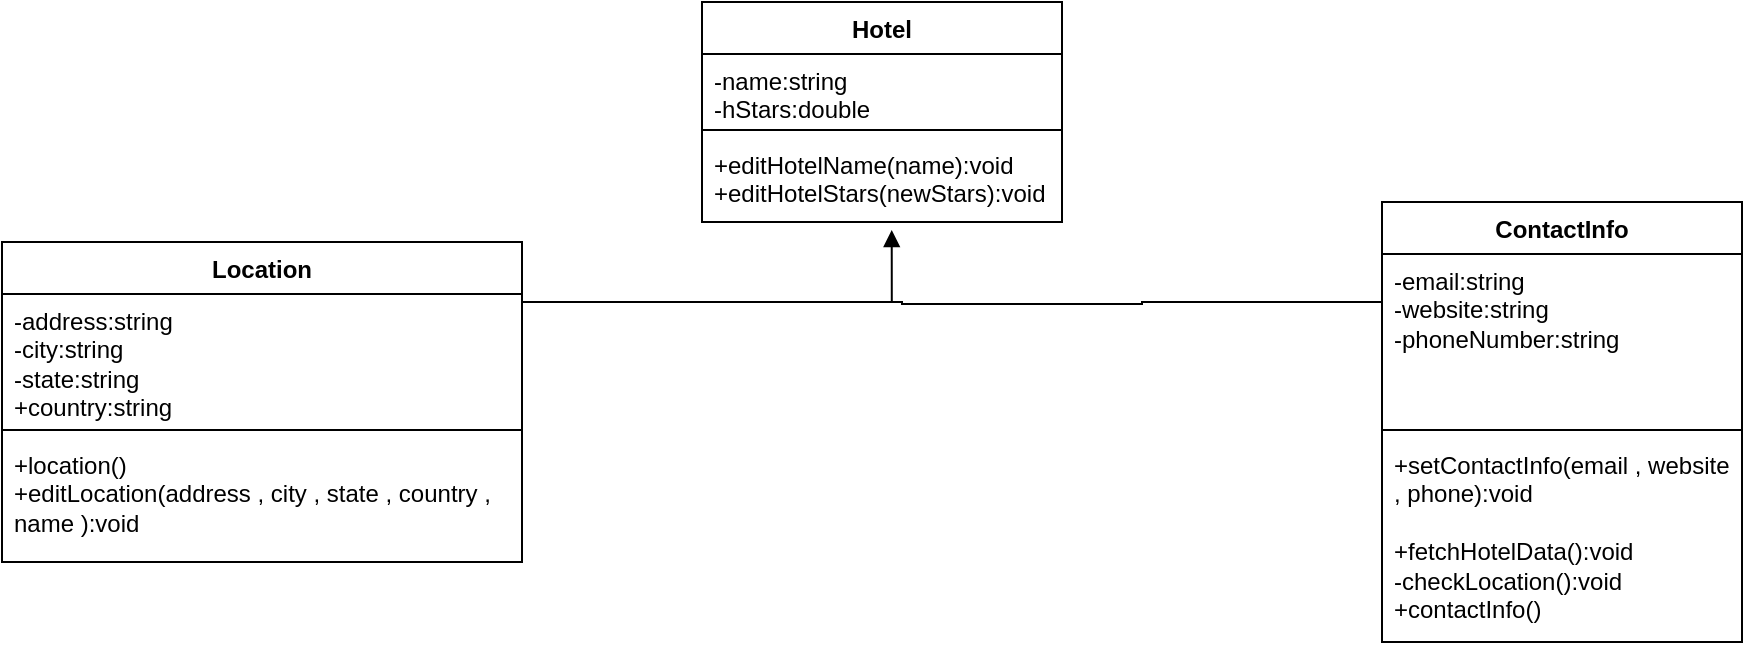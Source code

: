<mxfile version="24.7.17">
  <diagram id="C5RBs43oDa-KdzZeNtuy" name="Page-1">
    <mxGraphModel dx="1647" dy="431" grid="1" gridSize="10" guides="1" tooltips="1" connect="1" arrows="1" fold="1" page="1" pageScale="1" pageWidth="827" pageHeight="1169" math="0" shadow="0">
      <root>
        <mxCell id="WIyWlLk6GJQsqaUBKTNV-0" />
        <mxCell id="WIyWlLk6GJQsqaUBKTNV-1" parent="WIyWlLk6GJQsqaUBKTNV-0" />
        <mxCell id="yHrM_yajXBEPBqZugzBF-0" value="Hotel" style="swimlane;fontStyle=1;align=center;verticalAlign=top;childLayout=stackLayout;horizontal=1;startSize=26;horizontalStack=0;resizeParent=1;resizeParentMax=0;resizeLast=0;collapsible=1;marginBottom=0;whiteSpace=wrap;html=1;" parent="WIyWlLk6GJQsqaUBKTNV-1" vertex="1">
          <mxGeometry x="290" y="40" width="180" height="110" as="geometry" />
        </mxCell>
        <mxCell id="yHrM_yajXBEPBqZugzBF-1" value="-name:string&lt;div&gt;-hStars:double&lt;/div&gt;&lt;div&gt;&lt;div&gt;&lt;br&gt;&lt;/div&gt;&lt;/div&gt;" style="text;strokeColor=none;fillColor=none;align=left;verticalAlign=top;spacingLeft=4;spacingRight=4;overflow=hidden;rotatable=0;points=[[0,0.5],[1,0.5]];portConstraint=eastwest;whiteSpace=wrap;html=1;" parent="yHrM_yajXBEPBqZugzBF-0" vertex="1">
          <mxGeometry y="26" width="180" height="34" as="geometry" />
        </mxCell>
        <mxCell id="yHrM_yajXBEPBqZugzBF-2" value="" style="line;strokeWidth=1;fillColor=none;align=left;verticalAlign=middle;spacingTop=-1;spacingLeft=3;spacingRight=3;rotatable=0;labelPosition=right;points=[];portConstraint=eastwest;strokeColor=inherit;" parent="yHrM_yajXBEPBqZugzBF-0" vertex="1">
          <mxGeometry y="60" width="180" height="8" as="geometry" />
        </mxCell>
        <mxCell id="yHrM_yajXBEPBqZugzBF-3" value="+editHotelName(name):void&lt;div&gt;+editHotelStars(newStars):void&lt;/div&gt;" style="text;strokeColor=none;fillColor=none;align=left;verticalAlign=top;spacingLeft=4;spacingRight=4;overflow=hidden;rotatable=0;points=[[0,0.5],[1,0.5]];portConstraint=eastwest;whiteSpace=wrap;html=1;" parent="yHrM_yajXBEPBqZugzBF-0" vertex="1">
          <mxGeometry y="68" width="180" height="42" as="geometry" />
        </mxCell>
        <mxCell id="yHrM_yajXBEPBqZugzBF-4" value="Location" style="swimlane;fontStyle=1;align=center;verticalAlign=top;childLayout=stackLayout;horizontal=1;startSize=26;horizontalStack=0;resizeParent=1;resizeParentMax=0;resizeLast=0;collapsible=1;marginBottom=0;whiteSpace=wrap;html=1;" parent="WIyWlLk6GJQsqaUBKTNV-1" vertex="1">
          <mxGeometry x="-60" y="160" width="260" height="160" as="geometry" />
        </mxCell>
        <mxCell id="yHrM_yajXBEPBqZugzBF-5" value="&lt;div&gt;&lt;div&gt;-address:string&lt;/div&gt;&lt;/div&gt;&lt;div&gt;-city:string&lt;/div&gt;&lt;div&gt;-state:string&lt;/div&gt;&lt;div&gt;+country:string&lt;/div&gt;" style="text;strokeColor=none;fillColor=none;align=left;verticalAlign=top;spacingLeft=4;spacingRight=4;overflow=hidden;rotatable=0;points=[[0,0.5],[1,0.5]];portConstraint=eastwest;whiteSpace=wrap;html=1;" parent="yHrM_yajXBEPBqZugzBF-4" vertex="1">
          <mxGeometry y="26" width="260" height="64" as="geometry" />
        </mxCell>
        <mxCell id="yHrM_yajXBEPBqZugzBF-6" value="" style="line;strokeWidth=1;fillColor=none;align=left;verticalAlign=middle;spacingTop=-1;spacingLeft=3;spacingRight=3;rotatable=0;labelPosition=right;points=[];portConstraint=eastwest;strokeColor=inherit;" parent="yHrM_yajXBEPBqZugzBF-4" vertex="1">
          <mxGeometry y="90" width="260" height="8" as="geometry" />
        </mxCell>
        <mxCell id="yHrM_yajXBEPBqZugzBF-7" value="&lt;div&gt;+location()&lt;/div&gt;+editLocation(address , city , state , country , name ):void" style="text;strokeColor=none;fillColor=none;align=left;verticalAlign=top;spacingLeft=4;spacingRight=4;overflow=hidden;rotatable=0;points=[[0,0.5],[1,0.5]];portConstraint=eastwest;whiteSpace=wrap;html=1;" parent="yHrM_yajXBEPBqZugzBF-4" vertex="1">
          <mxGeometry y="98" width="260" height="62" as="geometry" />
        </mxCell>
        <mxCell id="yHrM_yajXBEPBqZugzBF-8" style="edgeStyle=orthogonalEdgeStyle;rounded=0;orthogonalLoop=1;jettySize=auto;html=1;entryX=0.527;entryY=1.095;entryDx=0;entryDy=0;entryPerimeter=0;endArrow=block;endFill=1;" parent="WIyWlLk6GJQsqaUBKTNV-1" source="yHrM_yajXBEPBqZugzBF-4" target="yHrM_yajXBEPBqZugzBF-3" edge="1">
          <mxGeometry relative="1" as="geometry">
            <Array as="points">
              <mxPoint x="240" y="190" />
              <mxPoint x="385" y="190" />
            </Array>
          </mxGeometry>
        </mxCell>
        <mxCell id="yHrM_yajXBEPBqZugzBF-17" style="edgeStyle=orthogonalEdgeStyle;rounded=0;orthogonalLoop=1;jettySize=auto;html=1;endArrow=none;endFill=0;" parent="WIyWlLk6GJQsqaUBKTNV-1" source="yHrM_yajXBEPBqZugzBF-13" edge="1">
          <mxGeometry relative="1" as="geometry">
            <mxPoint x="380" y="190" as="targetPoint" />
            <Array as="points">
              <mxPoint x="510" y="190" />
              <mxPoint x="510" y="191" />
              <mxPoint x="390" y="191" />
            </Array>
          </mxGeometry>
        </mxCell>
        <mxCell id="yHrM_yajXBEPBqZugzBF-13" value="ContactInfo" style="swimlane;fontStyle=1;align=center;verticalAlign=top;childLayout=stackLayout;horizontal=1;startSize=26;horizontalStack=0;resizeParent=1;resizeParentMax=0;resizeLast=0;collapsible=1;marginBottom=0;whiteSpace=wrap;html=1;" parent="WIyWlLk6GJQsqaUBKTNV-1" vertex="1">
          <mxGeometry x="630" y="140" width="180" height="220" as="geometry" />
        </mxCell>
        <mxCell id="yHrM_yajXBEPBqZugzBF-14" value="&lt;div&gt;&lt;div&gt;-email:string&lt;/div&gt;&lt;/div&gt;&lt;div&gt;-website:string&lt;/div&gt;&lt;div&gt;-phoneNumber:string&amp;nbsp;&lt;/div&gt;&lt;div&gt;&lt;br&gt;&lt;/div&gt;" style="text;strokeColor=none;fillColor=none;align=left;verticalAlign=top;spacingLeft=4;spacingRight=4;overflow=hidden;rotatable=0;points=[[0,0.5],[1,0.5]];portConstraint=eastwest;whiteSpace=wrap;html=1;" parent="yHrM_yajXBEPBqZugzBF-13" vertex="1">
          <mxGeometry y="26" width="180" height="84" as="geometry" />
        </mxCell>
        <mxCell id="yHrM_yajXBEPBqZugzBF-15" value="" style="line;strokeWidth=1;fillColor=none;align=left;verticalAlign=middle;spacingTop=-1;spacingLeft=3;spacingRight=3;rotatable=0;labelPosition=right;points=[];portConstraint=eastwest;strokeColor=inherit;" parent="yHrM_yajXBEPBqZugzBF-13" vertex="1">
          <mxGeometry y="110" width="180" height="8" as="geometry" />
        </mxCell>
        <mxCell id="yHrM_yajXBEPBqZugzBF-16" value="+setContactInfo(email , website , phone):void&amp;nbsp;&lt;div&gt;&lt;br&gt;&lt;/div&gt;&lt;div&gt;+fetchHotelData():void&lt;/div&gt;&lt;div&gt;-checkLocation():void&lt;/div&gt;&lt;div&gt;+contactInfo()&lt;br&gt;&lt;div&gt;&lt;br&gt;&lt;/div&gt;&lt;/div&gt;" style="text;strokeColor=none;fillColor=none;align=left;verticalAlign=top;spacingLeft=4;spacingRight=4;overflow=hidden;rotatable=0;points=[[0,0.5],[1,0.5]];portConstraint=eastwest;whiteSpace=wrap;html=1;" parent="yHrM_yajXBEPBqZugzBF-13" vertex="1">
          <mxGeometry y="118" width="180" height="102" as="geometry" />
        </mxCell>
      </root>
    </mxGraphModel>
  </diagram>
</mxfile>
